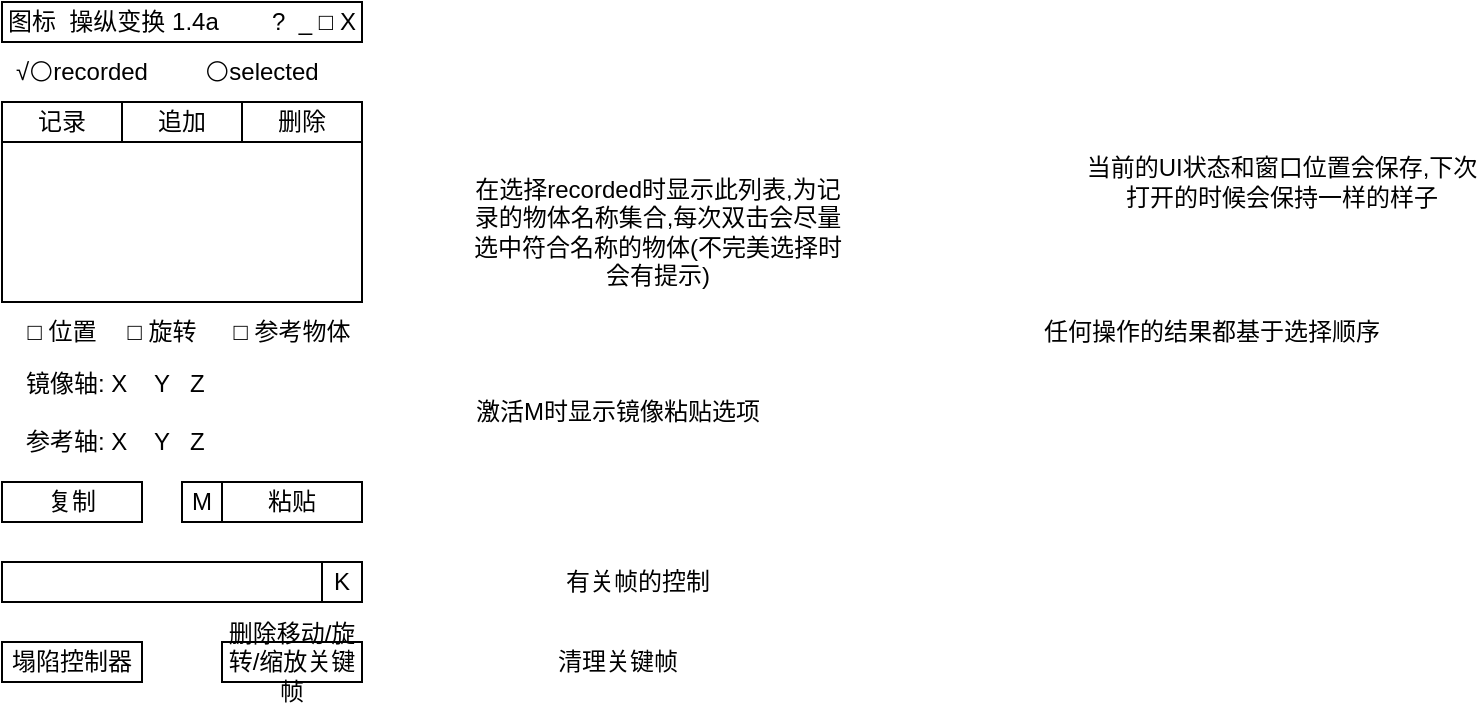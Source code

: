 <mxfile version="16.1.2" type="device"><diagram id="3SIQI1TnNOCou9fA1YJQ" name="第 1 页"><mxGraphModel dx="805" dy="514" grid="1" gridSize="10" guides="1" tooltips="1" connect="1" arrows="1" fold="1" page="1" pageScale="1" pageWidth="827" pageHeight="1169" math="0" shadow="0"><root><mxCell id="0"/><mxCell id="1" parent="0"/><mxCell id="QsKFtQwinnACPC3ODAy_-1" value="" style="rounded=0;whiteSpace=wrap;html=1;" vertex="1" parent="1"><mxGeometry x="80" y="90" width="180" height="80" as="geometry"/></mxCell><mxCell id="QsKFtQwinnACPC3ODAy_-2" value="⚪selected" style="text;html=1;strokeColor=none;fillColor=none;align=center;verticalAlign=middle;whiteSpace=wrap;rounded=0;" vertex="1" parent="1"><mxGeometry x="170" y="40" width="80" height="30" as="geometry"/></mxCell><mxCell id="QsKFtQwinnACPC3ODAy_-3" value="√⚪recorded" style="text;html=1;strokeColor=none;fillColor=none;align=center;verticalAlign=middle;whiteSpace=wrap;rounded=0;" vertex="1" parent="1"><mxGeometry x="80" y="40" width="80" height="30" as="geometry"/></mxCell><mxCell id="QsKFtQwinnACPC3ODAy_-5" value="记录" style="rounded=0;whiteSpace=wrap;html=1;" vertex="1" parent="1"><mxGeometry x="80" y="70" width="60" height="20" as="geometry"/></mxCell><mxCell id="QsKFtQwinnACPC3ODAy_-6" value="追加" style="rounded=0;whiteSpace=wrap;html=1;" vertex="1" parent="1"><mxGeometry x="140" y="70" width="60" height="20" as="geometry"/></mxCell><mxCell id="QsKFtQwinnACPC3ODAy_-8" value="删除" style="rounded=0;whiteSpace=wrap;html=1;" vertex="1" parent="1"><mxGeometry x="200" y="70" width="60" height="20" as="geometry"/></mxCell><mxCell id="QsKFtQwinnACPC3ODAy_-9" value="在选择recorded时显示此列表,为记录的物体名称集合,每次双击会尽量选中符合名称的物体(不完美选择时会有提示)" style="text;html=1;strokeColor=none;fillColor=none;align=center;verticalAlign=middle;whiteSpace=wrap;rounded=0;" vertex="1" parent="1"><mxGeometry x="310" y="100" width="196" height="70" as="geometry"/></mxCell><mxCell id="QsKFtQwinnACPC3ODAy_-11" value="复制" style="rounded=0;whiteSpace=wrap;html=1;" vertex="1" parent="1"><mxGeometry x="80" y="260" width="70" height="20" as="geometry"/></mxCell><mxCell id="QsKFtQwinnACPC3ODAy_-12" value="粘贴" style="rounded=0;whiteSpace=wrap;html=1;" vertex="1" parent="1"><mxGeometry x="190" y="260" width="70" height="20" as="geometry"/></mxCell><mxCell id="QsKFtQwinnACPC3ODAy_-14" value="M" style="rounded=0;whiteSpace=wrap;html=1;" vertex="1" parent="1"><mxGeometry x="170" y="260" width="20" height="20" as="geometry"/></mxCell><mxCell id="QsKFtQwinnACPC3ODAy_-16" value="□ 位置" style="text;html=1;strokeColor=none;fillColor=none;align=center;verticalAlign=middle;whiteSpace=wrap;rounded=0;" vertex="1" parent="1"><mxGeometry x="80" y="170" width="60" height="30" as="geometry"/></mxCell><mxCell id="QsKFtQwinnACPC3ODAy_-17" value="□ 旋转" style="text;html=1;strokeColor=none;fillColor=none;align=center;verticalAlign=middle;whiteSpace=wrap;rounded=0;" vertex="1" parent="1"><mxGeometry x="130" y="175" width="60" height="20" as="geometry"/></mxCell><mxCell id="QsKFtQwinnACPC3ODAy_-18" value="□ 参考物体" style="text;html=1;strokeColor=none;fillColor=none;align=center;verticalAlign=middle;whiteSpace=wrap;rounded=0;" vertex="1" parent="1"><mxGeometry x="190" y="175" width="70" height="20" as="geometry"/></mxCell><mxCell id="QsKFtQwinnACPC3ODAy_-19" value="激活M时显示镜像粘贴选项" style="text;html=1;strokeColor=none;fillColor=none;align=center;verticalAlign=middle;whiteSpace=wrap;rounded=0;" vertex="1" parent="1"><mxGeometry x="290" y="205" width="196" height="40" as="geometry"/></mxCell><mxCell id="QsKFtQwinnACPC3ODAy_-21" value="镜像轴:&amp;nbsp;X&lt;span&gt;&#9;&lt;/span&gt;&amp;nbsp; &amp;nbsp;Y&amp;nbsp; &amp;nbsp;Z&lt;br&gt;&lt;br&gt;参考轴: X&lt;span&gt;&#9;&lt;/span&gt;&amp;nbsp; &amp;nbsp;Y&amp;nbsp; &amp;nbsp;Z" style="text;html=1;strokeColor=none;fillColor=none;align=left;verticalAlign=middle;whiteSpace=wrap;rounded=0;" vertex="1" parent="1"><mxGeometry x="90" y="200" width="170" height="50" as="geometry"/></mxCell><mxCell id="QsKFtQwinnACPC3ODAy_-22" value="" style="rounded=0;whiteSpace=wrap;html=1;" vertex="1" parent="1"><mxGeometry x="80" y="300" width="160" height="20" as="geometry"/></mxCell><mxCell id="QsKFtQwinnACPC3ODAy_-23" value="K" style="rounded=0;whiteSpace=wrap;html=1;" vertex="1" parent="1"><mxGeometry x="240" y="300" width="20" height="20" as="geometry"/></mxCell><mxCell id="QsKFtQwinnACPC3ODAy_-24" value="有关帧的控制" style="text;html=1;strokeColor=none;fillColor=none;align=center;verticalAlign=middle;whiteSpace=wrap;rounded=0;" vertex="1" parent="1"><mxGeometry x="300" y="300" width="196" height="20" as="geometry"/></mxCell><mxCell id="QsKFtQwinnACPC3ODAy_-25" value="当前的UI状态和窗口位置会保存,下次打开的时候会保持一样的样子" style="text;html=1;strokeColor=none;fillColor=none;align=center;verticalAlign=middle;whiteSpace=wrap;rounded=0;" vertex="1" parent="1"><mxGeometry x="620" y="90" width="200" height="40" as="geometry"/></mxCell><mxCell id="QsKFtQwinnACPC3ODAy_-26" value="塌陷控制器" style="rounded=0;whiteSpace=wrap;html=1;" vertex="1" parent="1"><mxGeometry x="80" y="340" width="70" height="20" as="geometry"/></mxCell><mxCell id="QsKFtQwinnACPC3ODAy_-27" value="删除移动/旋转/缩放关键帧" style="rounded=0;whiteSpace=wrap;html=1;" vertex="1" parent="1"><mxGeometry x="190" y="340" width="70" height="20" as="geometry"/></mxCell><mxCell id="QsKFtQwinnACPC3ODAy_-28" value="任何操作的结果都基于选择顺序" style="text;html=1;strokeColor=none;fillColor=none;align=center;verticalAlign=middle;whiteSpace=wrap;rounded=0;" vertex="1" parent="1"><mxGeometry x="590" y="170" width="190" height="30" as="geometry"/></mxCell><mxCell id="QsKFtQwinnACPC3ODAy_-29" value="图标&amp;nbsp; 操纵变换 1.4a&amp;nbsp; &amp;nbsp; &amp;nbsp; &amp;nbsp; ?&amp;nbsp; _ □ X" style="rounded=0;whiteSpace=wrap;html=1;" vertex="1" parent="1"><mxGeometry x="80" y="20" width="180" height="20" as="geometry"/></mxCell><mxCell id="QsKFtQwinnACPC3ODAy_-30" value="清理关键帧" style="text;html=1;strokeColor=none;fillColor=none;align=center;verticalAlign=middle;whiteSpace=wrap;rounded=0;" vertex="1" parent="1"><mxGeometry x="290" y="340" width="196" height="20" as="geometry"/></mxCell></root></mxGraphModel></diagram></mxfile>